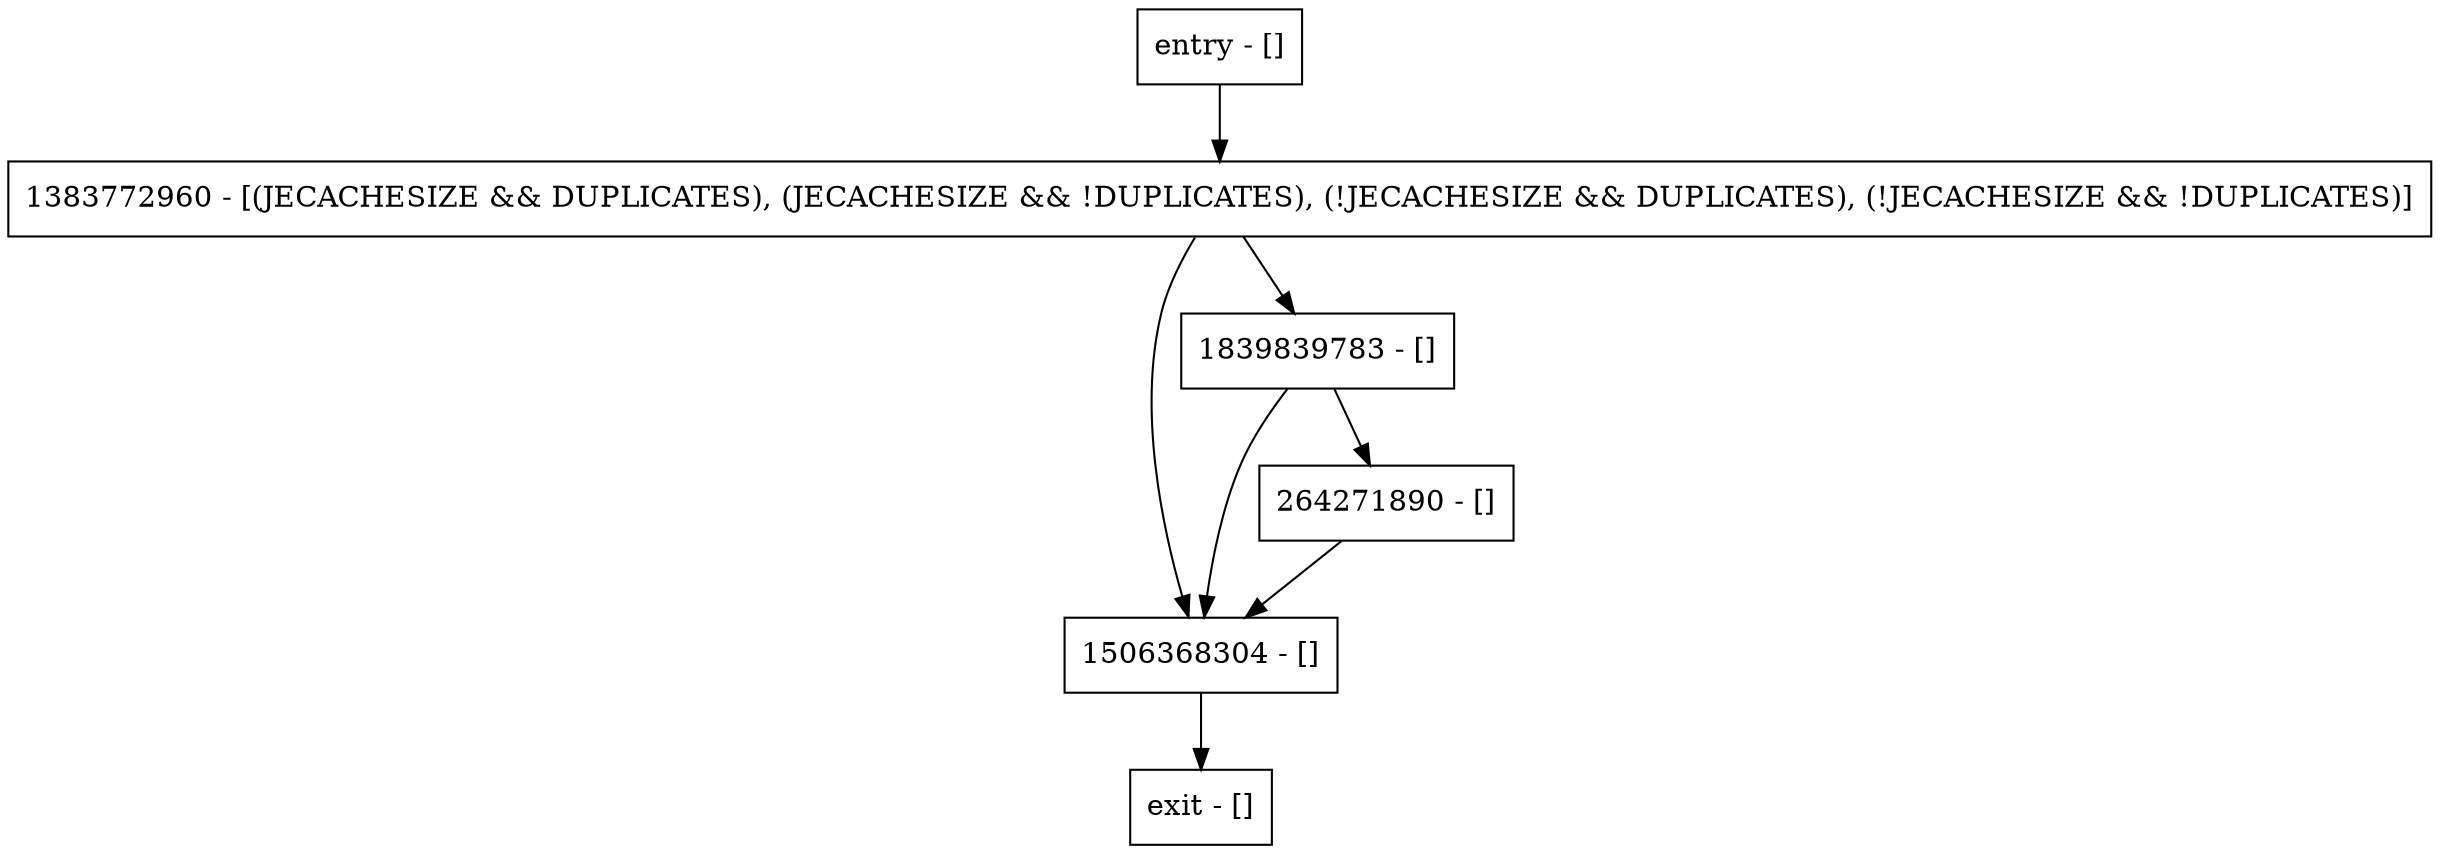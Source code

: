 digraph checkReplicaWrite {
node [shape=record];
1506368304 [label="1506368304 - []"];
entry [label="entry - []"];
exit [label="exit - []"];
264271890 [label="264271890 - []"];
1383772960 [label="1383772960 - [(JECACHESIZE && DUPLICATES), (JECACHESIZE && !DUPLICATES), (!JECACHESIZE && DUPLICATES), (!JECACHESIZE && !DUPLICATES)]"];
1839839783 [label="1839839783 - []"];
entry;
exit;
1506368304 -> exit;
entry -> 1383772960;
264271890 -> 1506368304;
1383772960 -> 1506368304;
1383772960 -> 1839839783;
1839839783 -> 1506368304;
1839839783 -> 264271890;
}
